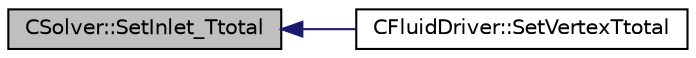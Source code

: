 digraph "CSolver::SetInlet_Ttotal"
{
  edge [fontname="Helvetica",fontsize="10",labelfontname="Helvetica",labelfontsize="10"];
  node [fontname="Helvetica",fontsize="10",shape=record];
  rankdir="LR";
  Node4566 [label="CSolver::SetInlet_Ttotal",height=0.2,width=0.4,color="black", fillcolor="grey75", style="filled", fontcolor="black"];
  Node4566 -> Node4567 [dir="back",color="midnightblue",fontsize="10",style="solid",fontname="Helvetica"];
  Node4567 [label="CFluidDriver::SetVertexTtotal",height=0.2,width=0.4,color="black", fillcolor="white", style="filled",URL="$class_c_fluid_driver.html#aa8bca2dd8f77afdcc616d16c00f02aef",tooltip="Set the total temperature of a vertex on a specified inlet marker. "];
}
